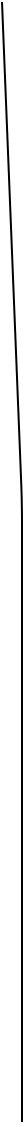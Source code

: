 <mxfile>
    <diagram id="R5flPiqy0qZK6VxhyI8l" name="Page-1">
        <mxGraphModel dx="1891" dy="1177" grid="1" gridSize="10" guides="1" tooltips="1" connect="1" arrows="1" fold="1" page="1" pageScale="1" pageWidth="850" pageHeight="1100" math="0" shadow="0">
            <root>
                <mxCell id="0"/>
                <mxCell id="1" parent="0"/>
                <mxCell id="2" value="" style="endArrow=none;html=1;" edge="1" parent="1">
                    <mxGeometry width="50" height="50" relative="1" as="geometry">
                        <mxPoint x="400" y="710" as="sourcePoint"/>
                        <mxPoint x="390" y="150" as="targetPoint"/>
                        <Array as="points">
                            <mxPoint x="400" y="400"/>
                        </Array>
                    </mxGeometry>
                </mxCell>
            </root>
        </mxGraphModel>
    </diagram>
</mxfile>
